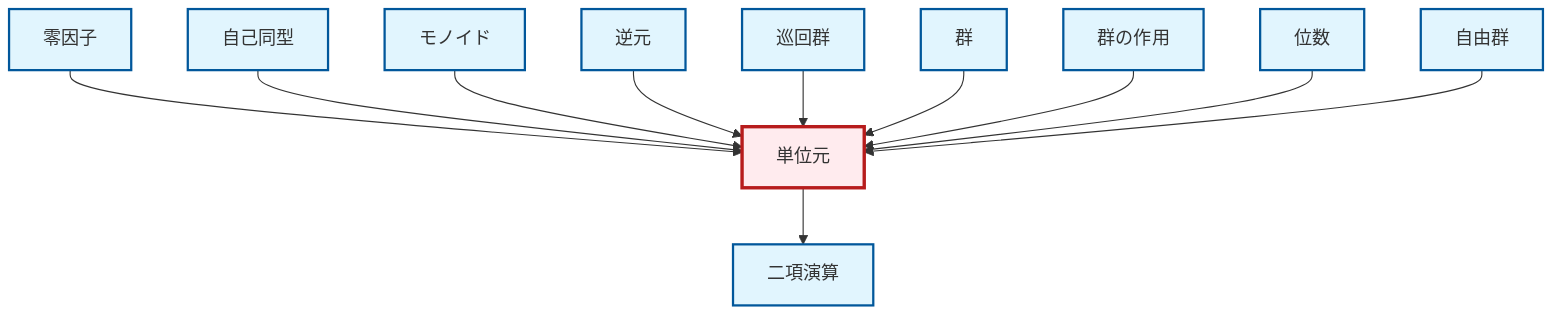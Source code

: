 graph TD
    classDef definition fill:#e1f5fe,stroke:#01579b,stroke-width:2px
    classDef theorem fill:#f3e5f5,stroke:#4a148c,stroke-width:2px
    classDef axiom fill:#fff3e0,stroke:#e65100,stroke-width:2px
    classDef example fill:#e8f5e9,stroke:#1b5e20,stroke-width:2px
    classDef current fill:#ffebee,stroke:#b71c1c,stroke-width:3px
    def-binary-operation["二項演算"]:::definition
    def-identity-element["単位元"]:::definition
    def-inverse-element["逆元"]:::definition
    def-cyclic-group["巡回群"]:::definition
    def-zero-divisor["零因子"]:::definition
    def-automorphism["自己同型"]:::definition
    def-order["位数"]:::definition
    def-group-action["群の作用"]:::definition
    def-group["群"]:::definition
    def-monoid["モノイド"]:::definition
    def-free-group["自由群"]:::definition
    def-zero-divisor --> def-identity-element
    def-automorphism --> def-identity-element
    def-monoid --> def-identity-element
    def-inverse-element --> def-identity-element
    def-cyclic-group --> def-identity-element
    def-identity-element --> def-binary-operation
    def-group --> def-identity-element
    def-group-action --> def-identity-element
    def-order --> def-identity-element
    def-free-group --> def-identity-element
    class def-identity-element current